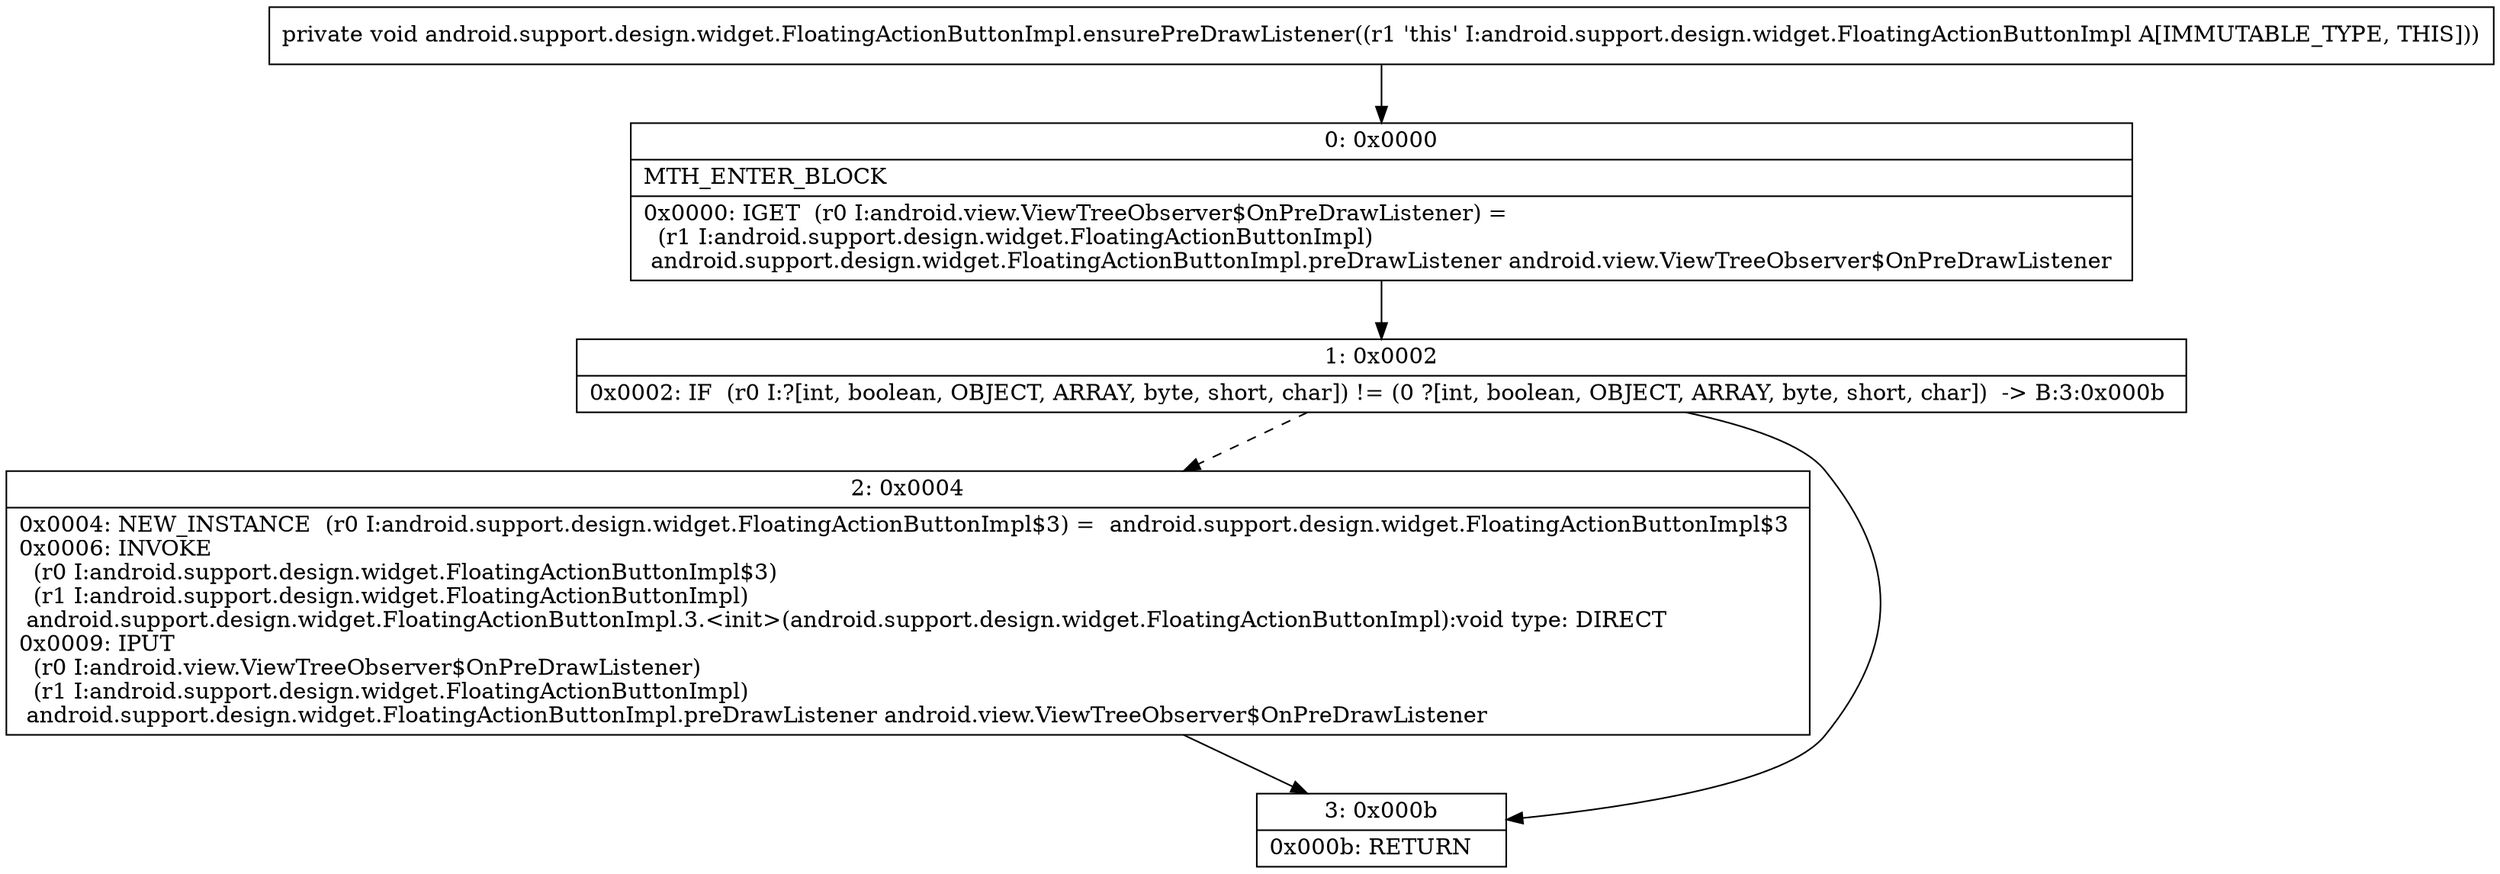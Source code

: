 digraph "CFG forandroid.support.design.widget.FloatingActionButtonImpl.ensurePreDrawListener()V" {
Node_0 [shape=record,label="{0\:\ 0x0000|MTH_ENTER_BLOCK\l|0x0000: IGET  (r0 I:android.view.ViewTreeObserver$OnPreDrawListener) = \l  (r1 I:android.support.design.widget.FloatingActionButtonImpl)\l android.support.design.widget.FloatingActionButtonImpl.preDrawListener android.view.ViewTreeObserver$OnPreDrawListener \l}"];
Node_1 [shape=record,label="{1\:\ 0x0002|0x0002: IF  (r0 I:?[int, boolean, OBJECT, ARRAY, byte, short, char]) != (0 ?[int, boolean, OBJECT, ARRAY, byte, short, char])  \-\> B:3:0x000b \l}"];
Node_2 [shape=record,label="{2\:\ 0x0004|0x0004: NEW_INSTANCE  (r0 I:android.support.design.widget.FloatingActionButtonImpl$3) =  android.support.design.widget.FloatingActionButtonImpl$3 \l0x0006: INVOKE  \l  (r0 I:android.support.design.widget.FloatingActionButtonImpl$3)\l  (r1 I:android.support.design.widget.FloatingActionButtonImpl)\l android.support.design.widget.FloatingActionButtonImpl.3.\<init\>(android.support.design.widget.FloatingActionButtonImpl):void type: DIRECT \l0x0009: IPUT  \l  (r0 I:android.view.ViewTreeObserver$OnPreDrawListener)\l  (r1 I:android.support.design.widget.FloatingActionButtonImpl)\l android.support.design.widget.FloatingActionButtonImpl.preDrawListener android.view.ViewTreeObserver$OnPreDrawListener \l}"];
Node_3 [shape=record,label="{3\:\ 0x000b|0x000b: RETURN   \l}"];
MethodNode[shape=record,label="{private void android.support.design.widget.FloatingActionButtonImpl.ensurePreDrawListener((r1 'this' I:android.support.design.widget.FloatingActionButtonImpl A[IMMUTABLE_TYPE, THIS])) }"];
MethodNode -> Node_0;
Node_0 -> Node_1;
Node_1 -> Node_2[style=dashed];
Node_1 -> Node_3;
Node_2 -> Node_3;
}

